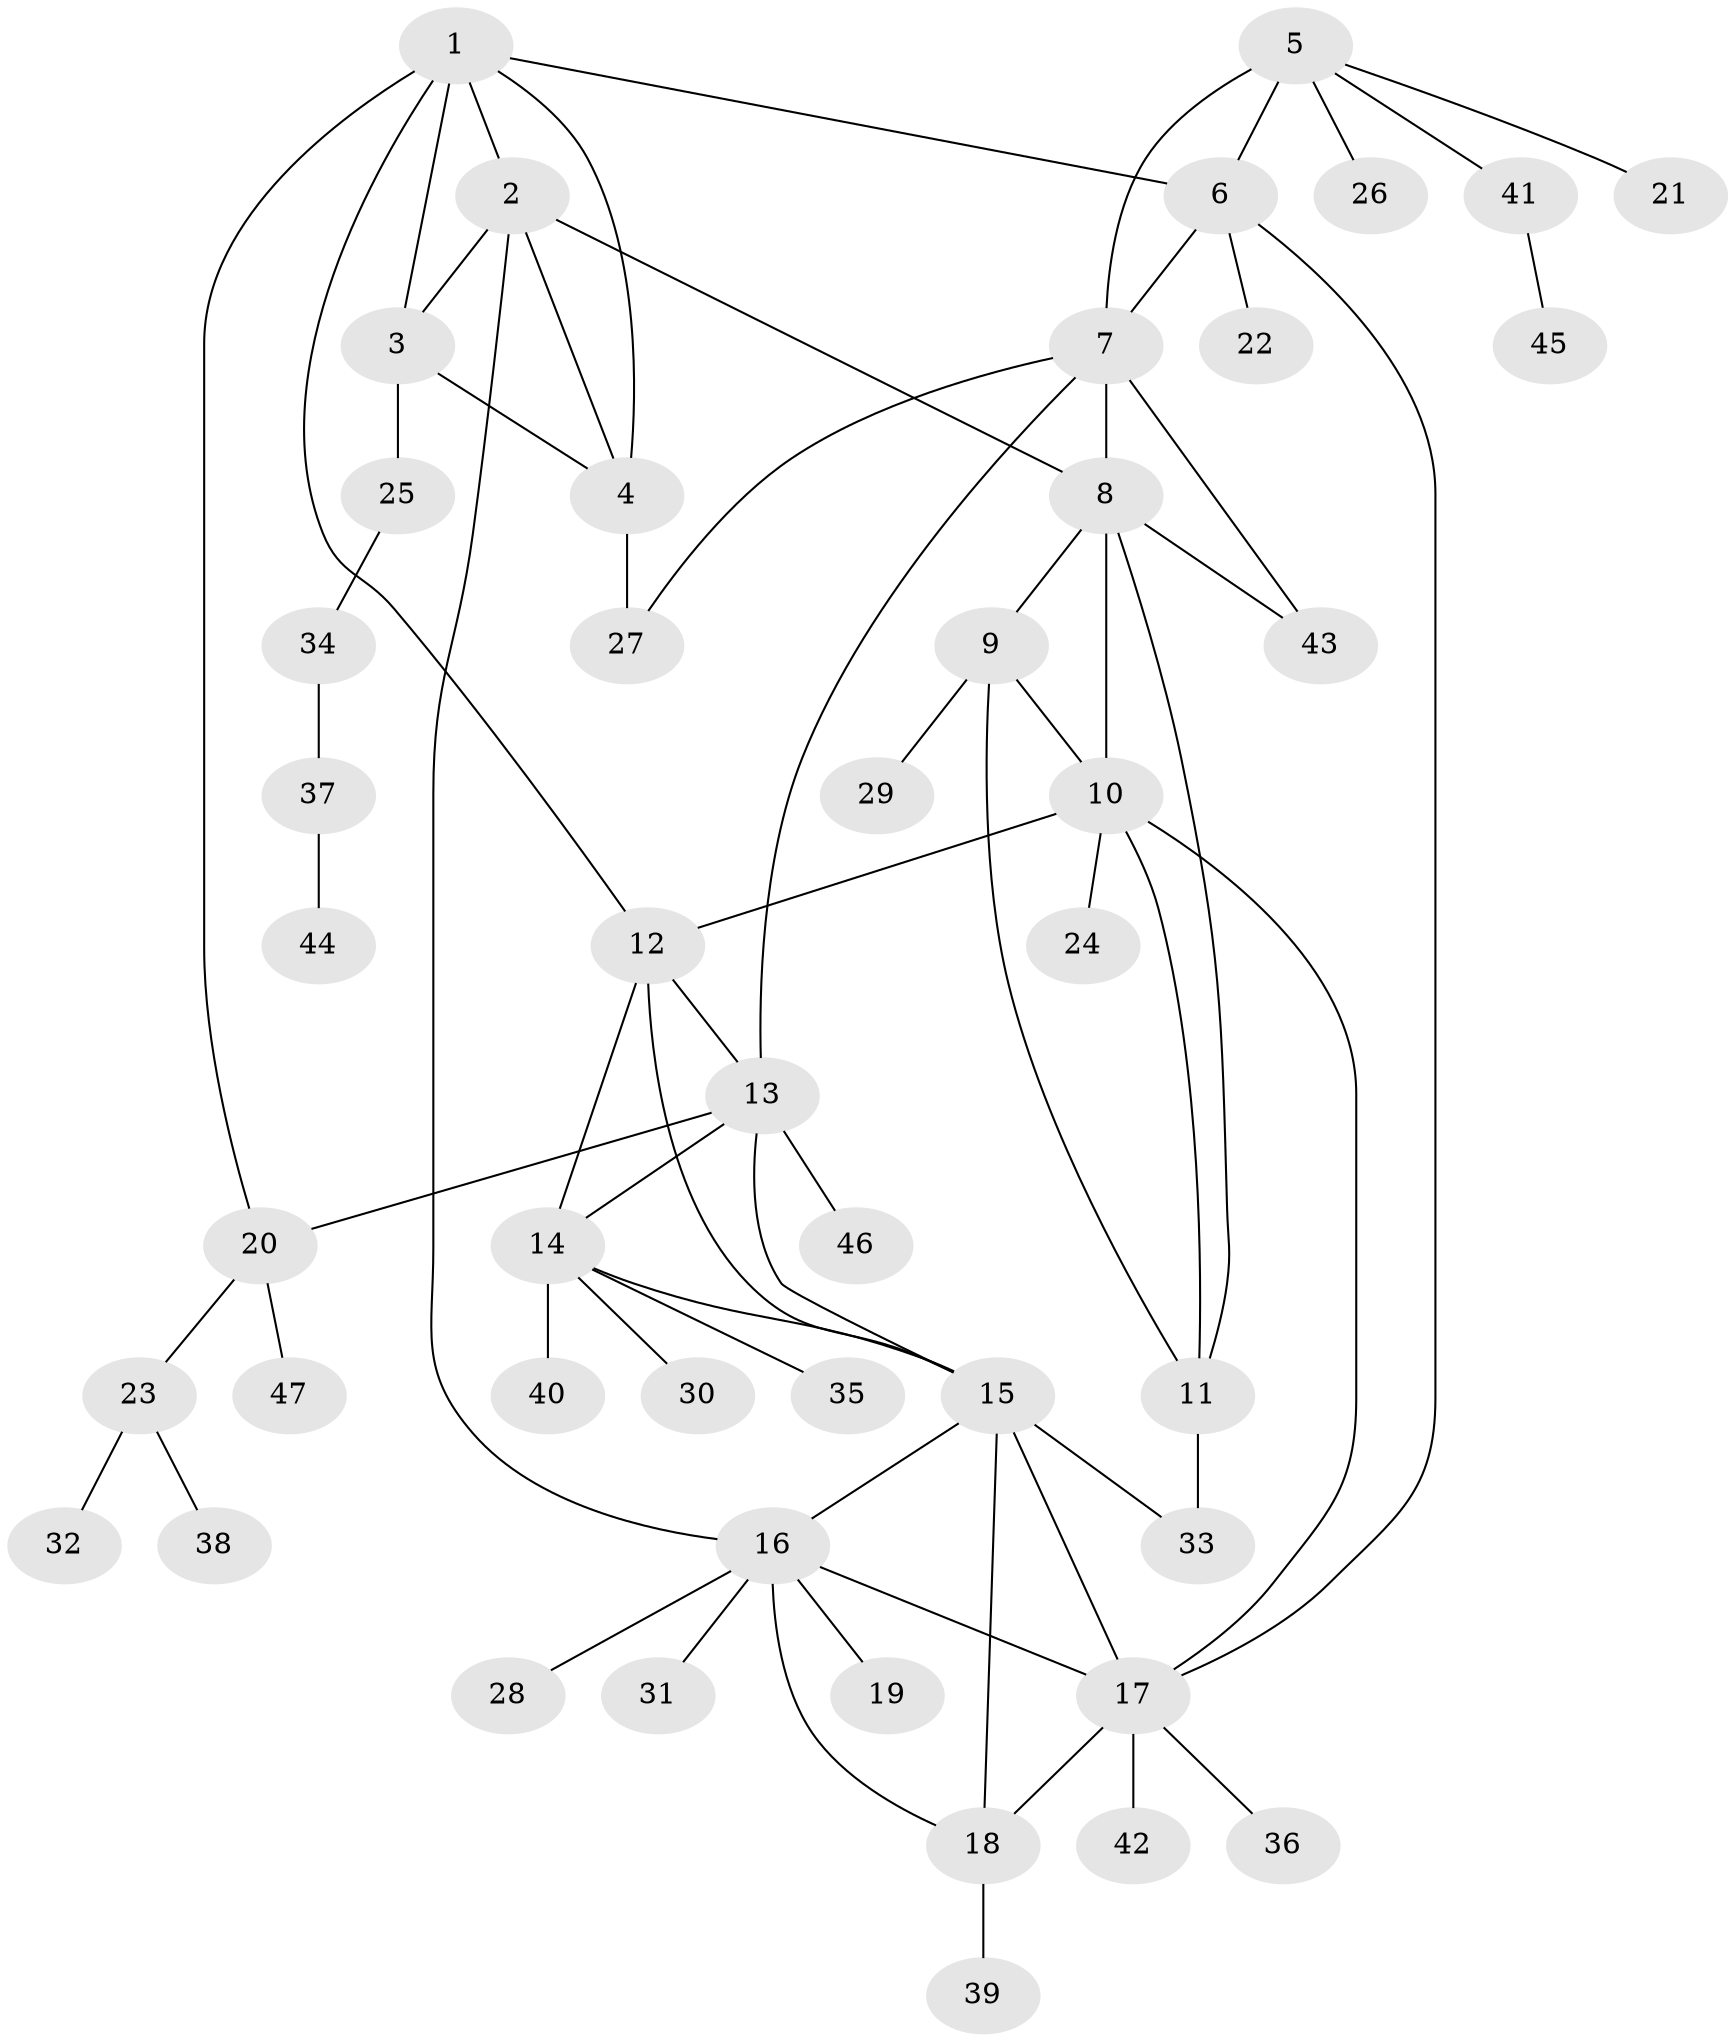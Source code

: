 // original degree distribution, {7: 0.043010752688172046, 6: 0.06451612903225806, 8: 0.053763440860215055, 9: 0.021505376344086023, 3: 0.03225806451612903, 10: 0.010752688172043012, 5: 0.021505376344086023, 1: 0.6129032258064516, 2: 0.12903225806451613, 4: 0.010752688172043012}
// Generated by graph-tools (version 1.1) at 2025/52/03/04/25 22:52:45]
// undirected, 47 vertices, 69 edges
graph export_dot {
  node [color=gray90,style=filled];
  1;
  2;
  3;
  4;
  5;
  6;
  7;
  8;
  9;
  10;
  11;
  12;
  13;
  14;
  15;
  16;
  17;
  18;
  19;
  20;
  21;
  22;
  23;
  24;
  25;
  26;
  27;
  28;
  29;
  30;
  31;
  32;
  33;
  34;
  35;
  36;
  37;
  38;
  39;
  40;
  41;
  42;
  43;
  44;
  45;
  46;
  47;
  1 -- 2 [weight=1.0];
  1 -- 3 [weight=1.0];
  1 -- 4 [weight=1.0];
  1 -- 6 [weight=1.0];
  1 -- 12 [weight=1.0];
  1 -- 20 [weight=1.0];
  2 -- 3 [weight=1.0];
  2 -- 4 [weight=1.0];
  2 -- 8 [weight=1.0];
  2 -- 16 [weight=1.0];
  3 -- 4 [weight=1.0];
  3 -- 25 [weight=4.0];
  4 -- 27 [weight=5.0];
  5 -- 6 [weight=2.0];
  5 -- 7 [weight=1.0];
  5 -- 21 [weight=1.0];
  5 -- 26 [weight=1.0];
  5 -- 41 [weight=1.0];
  6 -- 7 [weight=2.0];
  6 -- 17 [weight=1.0];
  6 -- 22 [weight=1.0];
  7 -- 8 [weight=1.0];
  7 -- 13 [weight=1.0];
  7 -- 27 [weight=1.0];
  7 -- 43 [weight=1.0];
  8 -- 9 [weight=1.0];
  8 -- 10 [weight=1.0];
  8 -- 11 [weight=1.0];
  8 -- 43 [weight=1.0];
  9 -- 10 [weight=1.0];
  9 -- 11 [weight=1.0];
  9 -- 29 [weight=2.0];
  10 -- 11 [weight=1.0];
  10 -- 12 [weight=1.0];
  10 -- 17 [weight=1.0];
  10 -- 24 [weight=3.0];
  11 -- 33 [weight=4.0];
  12 -- 13 [weight=1.0];
  12 -- 14 [weight=1.0];
  12 -- 15 [weight=1.0];
  13 -- 14 [weight=1.0];
  13 -- 15 [weight=1.0];
  13 -- 20 [weight=1.0];
  13 -- 46 [weight=1.0];
  14 -- 15 [weight=1.0];
  14 -- 30 [weight=1.0];
  14 -- 35 [weight=1.0];
  14 -- 40 [weight=4.0];
  15 -- 16 [weight=1.0];
  15 -- 17 [weight=1.0];
  15 -- 18 [weight=1.0];
  15 -- 33 [weight=1.0];
  16 -- 17 [weight=1.0];
  16 -- 18 [weight=1.0];
  16 -- 19 [weight=1.0];
  16 -- 28 [weight=1.0];
  16 -- 31 [weight=1.0];
  17 -- 18 [weight=1.0];
  17 -- 36 [weight=1.0];
  17 -- 42 [weight=1.0];
  18 -- 39 [weight=2.0];
  20 -- 23 [weight=1.0];
  20 -- 47 [weight=1.0];
  23 -- 32 [weight=1.0];
  23 -- 38 [weight=1.0];
  25 -- 34 [weight=1.0];
  34 -- 37 [weight=1.0];
  37 -- 44 [weight=1.0];
  41 -- 45 [weight=1.0];
}
